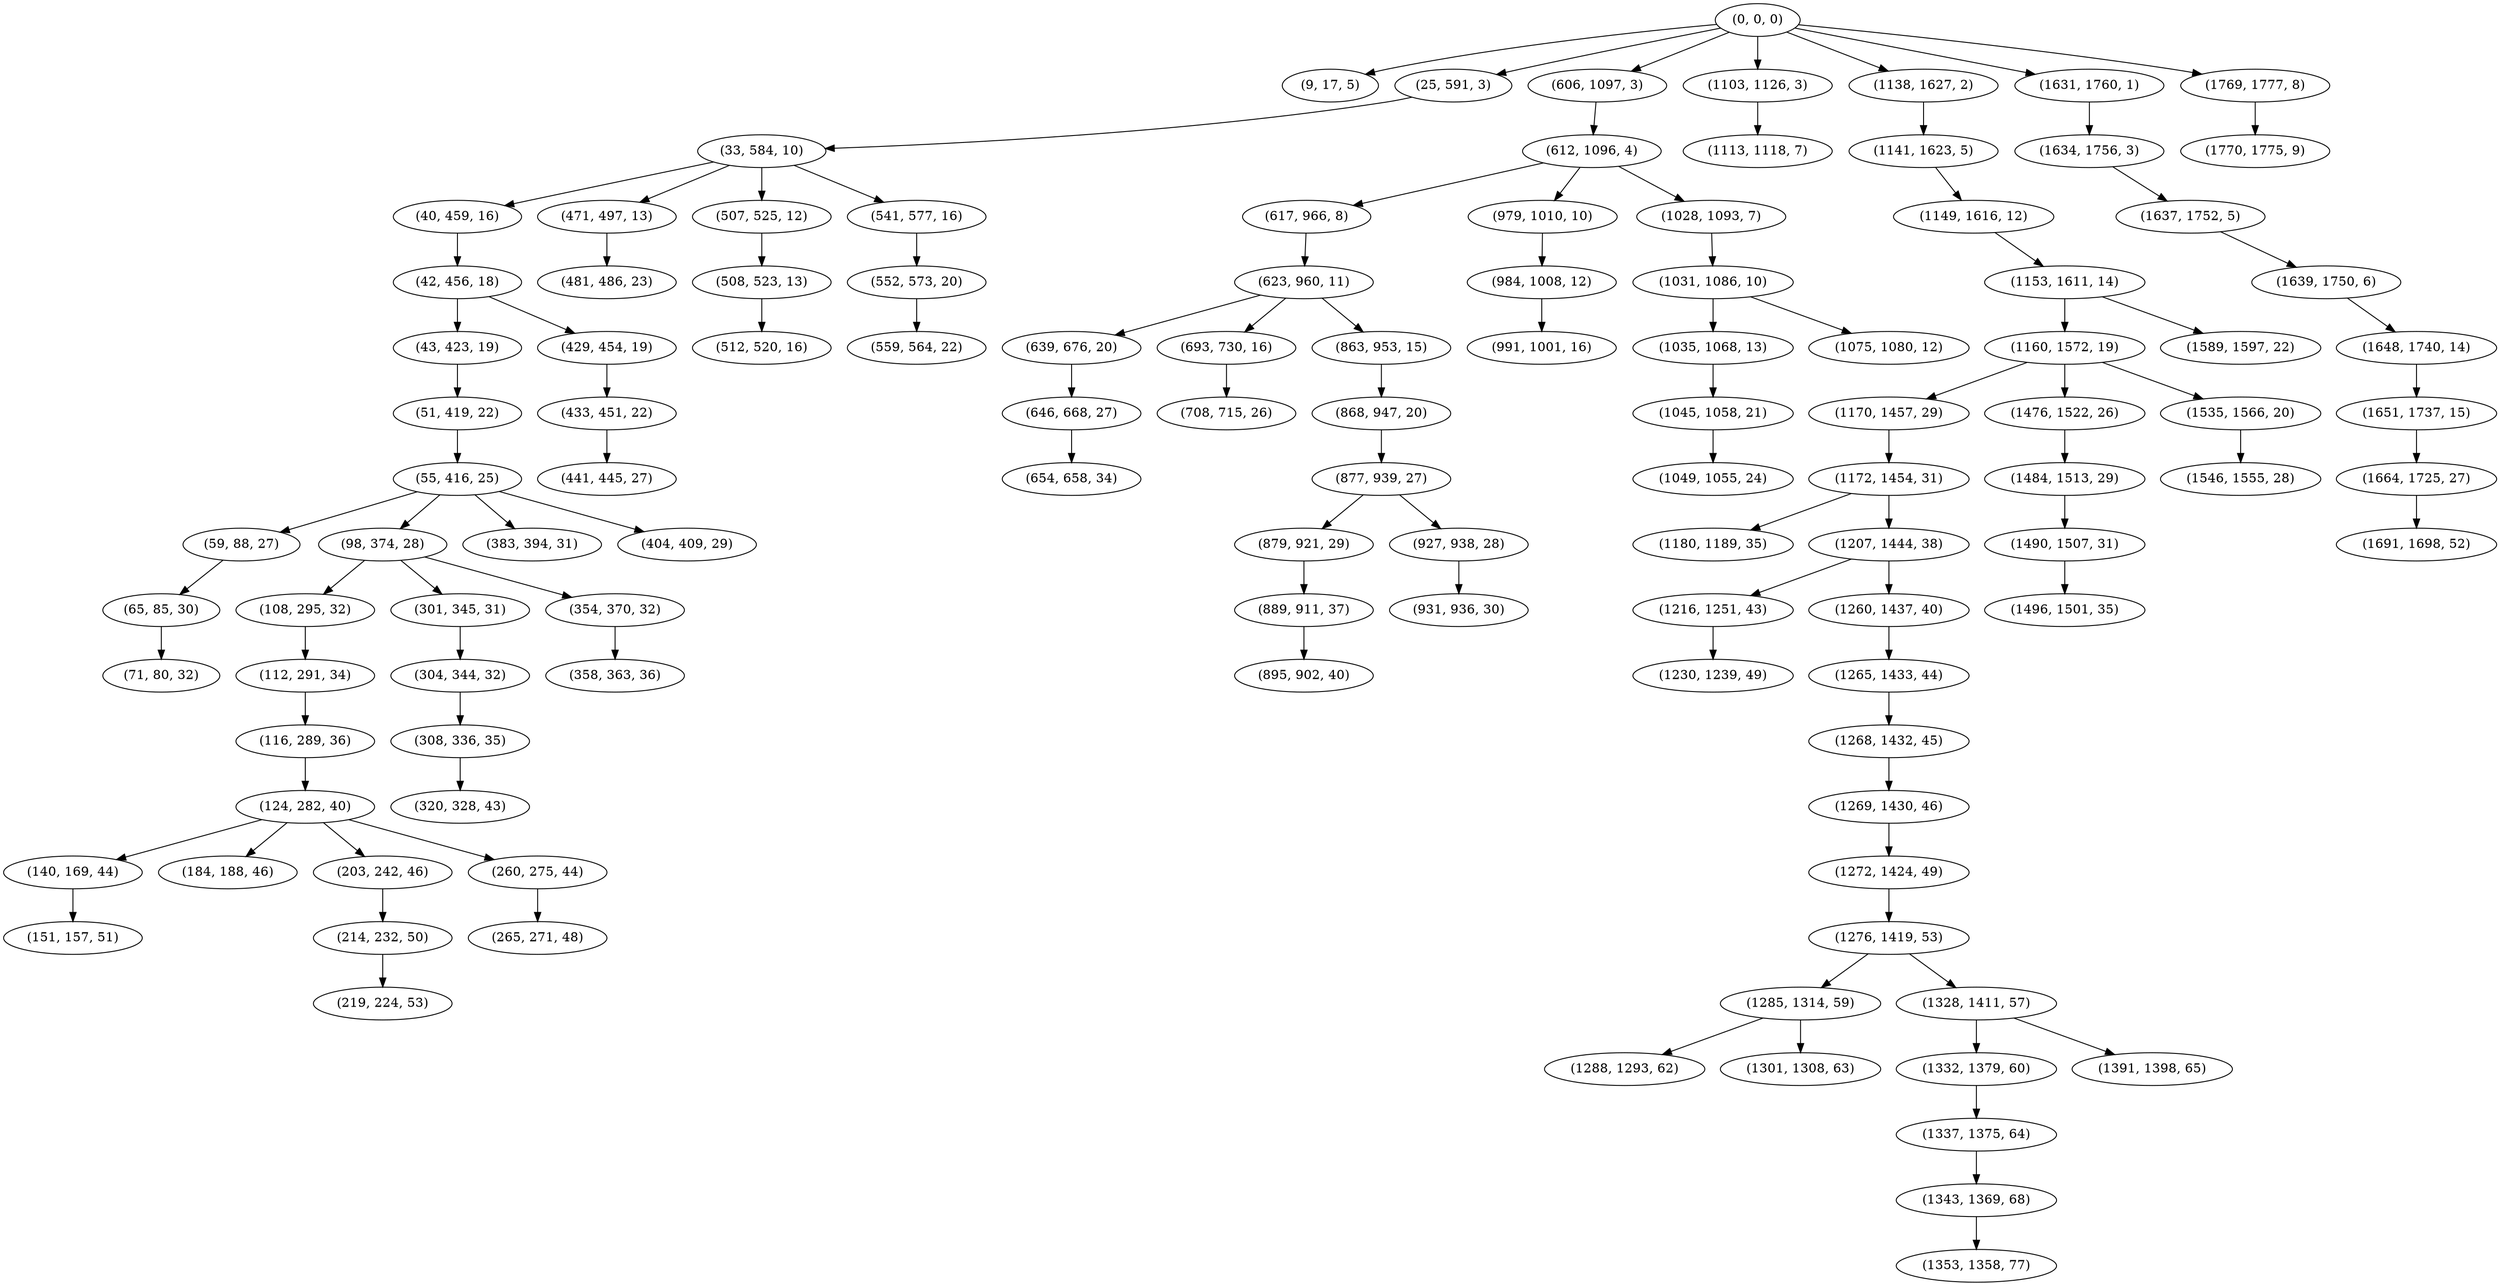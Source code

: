 digraph tree {
    "(0, 0, 0)";
    "(9, 17, 5)";
    "(25, 591, 3)";
    "(33, 584, 10)";
    "(40, 459, 16)";
    "(42, 456, 18)";
    "(43, 423, 19)";
    "(51, 419, 22)";
    "(55, 416, 25)";
    "(59, 88, 27)";
    "(65, 85, 30)";
    "(71, 80, 32)";
    "(98, 374, 28)";
    "(108, 295, 32)";
    "(112, 291, 34)";
    "(116, 289, 36)";
    "(124, 282, 40)";
    "(140, 169, 44)";
    "(151, 157, 51)";
    "(184, 188, 46)";
    "(203, 242, 46)";
    "(214, 232, 50)";
    "(219, 224, 53)";
    "(260, 275, 44)";
    "(265, 271, 48)";
    "(301, 345, 31)";
    "(304, 344, 32)";
    "(308, 336, 35)";
    "(320, 328, 43)";
    "(354, 370, 32)";
    "(358, 363, 36)";
    "(383, 394, 31)";
    "(404, 409, 29)";
    "(429, 454, 19)";
    "(433, 451, 22)";
    "(441, 445, 27)";
    "(471, 497, 13)";
    "(481, 486, 23)";
    "(507, 525, 12)";
    "(508, 523, 13)";
    "(512, 520, 16)";
    "(541, 577, 16)";
    "(552, 573, 20)";
    "(559, 564, 22)";
    "(606, 1097, 3)";
    "(612, 1096, 4)";
    "(617, 966, 8)";
    "(623, 960, 11)";
    "(639, 676, 20)";
    "(646, 668, 27)";
    "(654, 658, 34)";
    "(693, 730, 16)";
    "(708, 715, 26)";
    "(863, 953, 15)";
    "(868, 947, 20)";
    "(877, 939, 27)";
    "(879, 921, 29)";
    "(889, 911, 37)";
    "(895, 902, 40)";
    "(927, 938, 28)";
    "(931, 936, 30)";
    "(979, 1010, 10)";
    "(984, 1008, 12)";
    "(991, 1001, 16)";
    "(1028, 1093, 7)";
    "(1031, 1086, 10)";
    "(1035, 1068, 13)";
    "(1045, 1058, 21)";
    "(1049, 1055, 24)";
    "(1075, 1080, 12)";
    "(1103, 1126, 3)";
    "(1113, 1118, 7)";
    "(1138, 1627, 2)";
    "(1141, 1623, 5)";
    "(1149, 1616, 12)";
    "(1153, 1611, 14)";
    "(1160, 1572, 19)";
    "(1170, 1457, 29)";
    "(1172, 1454, 31)";
    "(1180, 1189, 35)";
    "(1207, 1444, 38)";
    "(1216, 1251, 43)";
    "(1230, 1239, 49)";
    "(1260, 1437, 40)";
    "(1265, 1433, 44)";
    "(1268, 1432, 45)";
    "(1269, 1430, 46)";
    "(1272, 1424, 49)";
    "(1276, 1419, 53)";
    "(1285, 1314, 59)";
    "(1288, 1293, 62)";
    "(1301, 1308, 63)";
    "(1328, 1411, 57)";
    "(1332, 1379, 60)";
    "(1337, 1375, 64)";
    "(1343, 1369, 68)";
    "(1353, 1358, 77)";
    "(1391, 1398, 65)";
    "(1476, 1522, 26)";
    "(1484, 1513, 29)";
    "(1490, 1507, 31)";
    "(1496, 1501, 35)";
    "(1535, 1566, 20)";
    "(1546, 1555, 28)";
    "(1589, 1597, 22)";
    "(1631, 1760, 1)";
    "(1634, 1756, 3)";
    "(1637, 1752, 5)";
    "(1639, 1750, 6)";
    "(1648, 1740, 14)";
    "(1651, 1737, 15)";
    "(1664, 1725, 27)";
    "(1691, 1698, 52)";
    "(1769, 1777, 8)";
    "(1770, 1775, 9)";
    "(0, 0, 0)" -> "(9, 17, 5)";
    "(0, 0, 0)" -> "(25, 591, 3)";
    "(0, 0, 0)" -> "(606, 1097, 3)";
    "(0, 0, 0)" -> "(1103, 1126, 3)";
    "(0, 0, 0)" -> "(1138, 1627, 2)";
    "(0, 0, 0)" -> "(1631, 1760, 1)";
    "(0, 0, 0)" -> "(1769, 1777, 8)";
    "(25, 591, 3)" -> "(33, 584, 10)";
    "(33, 584, 10)" -> "(40, 459, 16)";
    "(33, 584, 10)" -> "(471, 497, 13)";
    "(33, 584, 10)" -> "(507, 525, 12)";
    "(33, 584, 10)" -> "(541, 577, 16)";
    "(40, 459, 16)" -> "(42, 456, 18)";
    "(42, 456, 18)" -> "(43, 423, 19)";
    "(42, 456, 18)" -> "(429, 454, 19)";
    "(43, 423, 19)" -> "(51, 419, 22)";
    "(51, 419, 22)" -> "(55, 416, 25)";
    "(55, 416, 25)" -> "(59, 88, 27)";
    "(55, 416, 25)" -> "(98, 374, 28)";
    "(55, 416, 25)" -> "(383, 394, 31)";
    "(55, 416, 25)" -> "(404, 409, 29)";
    "(59, 88, 27)" -> "(65, 85, 30)";
    "(65, 85, 30)" -> "(71, 80, 32)";
    "(98, 374, 28)" -> "(108, 295, 32)";
    "(98, 374, 28)" -> "(301, 345, 31)";
    "(98, 374, 28)" -> "(354, 370, 32)";
    "(108, 295, 32)" -> "(112, 291, 34)";
    "(112, 291, 34)" -> "(116, 289, 36)";
    "(116, 289, 36)" -> "(124, 282, 40)";
    "(124, 282, 40)" -> "(140, 169, 44)";
    "(124, 282, 40)" -> "(184, 188, 46)";
    "(124, 282, 40)" -> "(203, 242, 46)";
    "(124, 282, 40)" -> "(260, 275, 44)";
    "(140, 169, 44)" -> "(151, 157, 51)";
    "(203, 242, 46)" -> "(214, 232, 50)";
    "(214, 232, 50)" -> "(219, 224, 53)";
    "(260, 275, 44)" -> "(265, 271, 48)";
    "(301, 345, 31)" -> "(304, 344, 32)";
    "(304, 344, 32)" -> "(308, 336, 35)";
    "(308, 336, 35)" -> "(320, 328, 43)";
    "(354, 370, 32)" -> "(358, 363, 36)";
    "(429, 454, 19)" -> "(433, 451, 22)";
    "(433, 451, 22)" -> "(441, 445, 27)";
    "(471, 497, 13)" -> "(481, 486, 23)";
    "(507, 525, 12)" -> "(508, 523, 13)";
    "(508, 523, 13)" -> "(512, 520, 16)";
    "(541, 577, 16)" -> "(552, 573, 20)";
    "(552, 573, 20)" -> "(559, 564, 22)";
    "(606, 1097, 3)" -> "(612, 1096, 4)";
    "(612, 1096, 4)" -> "(617, 966, 8)";
    "(612, 1096, 4)" -> "(979, 1010, 10)";
    "(612, 1096, 4)" -> "(1028, 1093, 7)";
    "(617, 966, 8)" -> "(623, 960, 11)";
    "(623, 960, 11)" -> "(639, 676, 20)";
    "(623, 960, 11)" -> "(693, 730, 16)";
    "(623, 960, 11)" -> "(863, 953, 15)";
    "(639, 676, 20)" -> "(646, 668, 27)";
    "(646, 668, 27)" -> "(654, 658, 34)";
    "(693, 730, 16)" -> "(708, 715, 26)";
    "(863, 953, 15)" -> "(868, 947, 20)";
    "(868, 947, 20)" -> "(877, 939, 27)";
    "(877, 939, 27)" -> "(879, 921, 29)";
    "(877, 939, 27)" -> "(927, 938, 28)";
    "(879, 921, 29)" -> "(889, 911, 37)";
    "(889, 911, 37)" -> "(895, 902, 40)";
    "(927, 938, 28)" -> "(931, 936, 30)";
    "(979, 1010, 10)" -> "(984, 1008, 12)";
    "(984, 1008, 12)" -> "(991, 1001, 16)";
    "(1028, 1093, 7)" -> "(1031, 1086, 10)";
    "(1031, 1086, 10)" -> "(1035, 1068, 13)";
    "(1031, 1086, 10)" -> "(1075, 1080, 12)";
    "(1035, 1068, 13)" -> "(1045, 1058, 21)";
    "(1045, 1058, 21)" -> "(1049, 1055, 24)";
    "(1103, 1126, 3)" -> "(1113, 1118, 7)";
    "(1138, 1627, 2)" -> "(1141, 1623, 5)";
    "(1141, 1623, 5)" -> "(1149, 1616, 12)";
    "(1149, 1616, 12)" -> "(1153, 1611, 14)";
    "(1153, 1611, 14)" -> "(1160, 1572, 19)";
    "(1153, 1611, 14)" -> "(1589, 1597, 22)";
    "(1160, 1572, 19)" -> "(1170, 1457, 29)";
    "(1160, 1572, 19)" -> "(1476, 1522, 26)";
    "(1160, 1572, 19)" -> "(1535, 1566, 20)";
    "(1170, 1457, 29)" -> "(1172, 1454, 31)";
    "(1172, 1454, 31)" -> "(1180, 1189, 35)";
    "(1172, 1454, 31)" -> "(1207, 1444, 38)";
    "(1207, 1444, 38)" -> "(1216, 1251, 43)";
    "(1207, 1444, 38)" -> "(1260, 1437, 40)";
    "(1216, 1251, 43)" -> "(1230, 1239, 49)";
    "(1260, 1437, 40)" -> "(1265, 1433, 44)";
    "(1265, 1433, 44)" -> "(1268, 1432, 45)";
    "(1268, 1432, 45)" -> "(1269, 1430, 46)";
    "(1269, 1430, 46)" -> "(1272, 1424, 49)";
    "(1272, 1424, 49)" -> "(1276, 1419, 53)";
    "(1276, 1419, 53)" -> "(1285, 1314, 59)";
    "(1276, 1419, 53)" -> "(1328, 1411, 57)";
    "(1285, 1314, 59)" -> "(1288, 1293, 62)";
    "(1285, 1314, 59)" -> "(1301, 1308, 63)";
    "(1328, 1411, 57)" -> "(1332, 1379, 60)";
    "(1328, 1411, 57)" -> "(1391, 1398, 65)";
    "(1332, 1379, 60)" -> "(1337, 1375, 64)";
    "(1337, 1375, 64)" -> "(1343, 1369, 68)";
    "(1343, 1369, 68)" -> "(1353, 1358, 77)";
    "(1476, 1522, 26)" -> "(1484, 1513, 29)";
    "(1484, 1513, 29)" -> "(1490, 1507, 31)";
    "(1490, 1507, 31)" -> "(1496, 1501, 35)";
    "(1535, 1566, 20)" -> "(1546, 1555, 28)";
    "(1631, 1760, 1)" -> "(1634, 1756, 3)";
    "(1634, 1756, 3)" -> "(1637, 1752, 5)";
    "(1637, 1752, 5)" -> "(1639, 1750, 6)";
    "(1639, 1750, 6)" -> "(1648, 1740, 14)";
    "(1648, 1740, 14)" -> "(1651, 1737, 15)";
    "(1651, 1737, 15)" -> "(1664, 1725, 27)";
    "(1664, 1725, 27)" -> "(1691, 1698, 52)";
    "(1769, 1777, 8)" -> "(1770, 1775, 9)";
}
